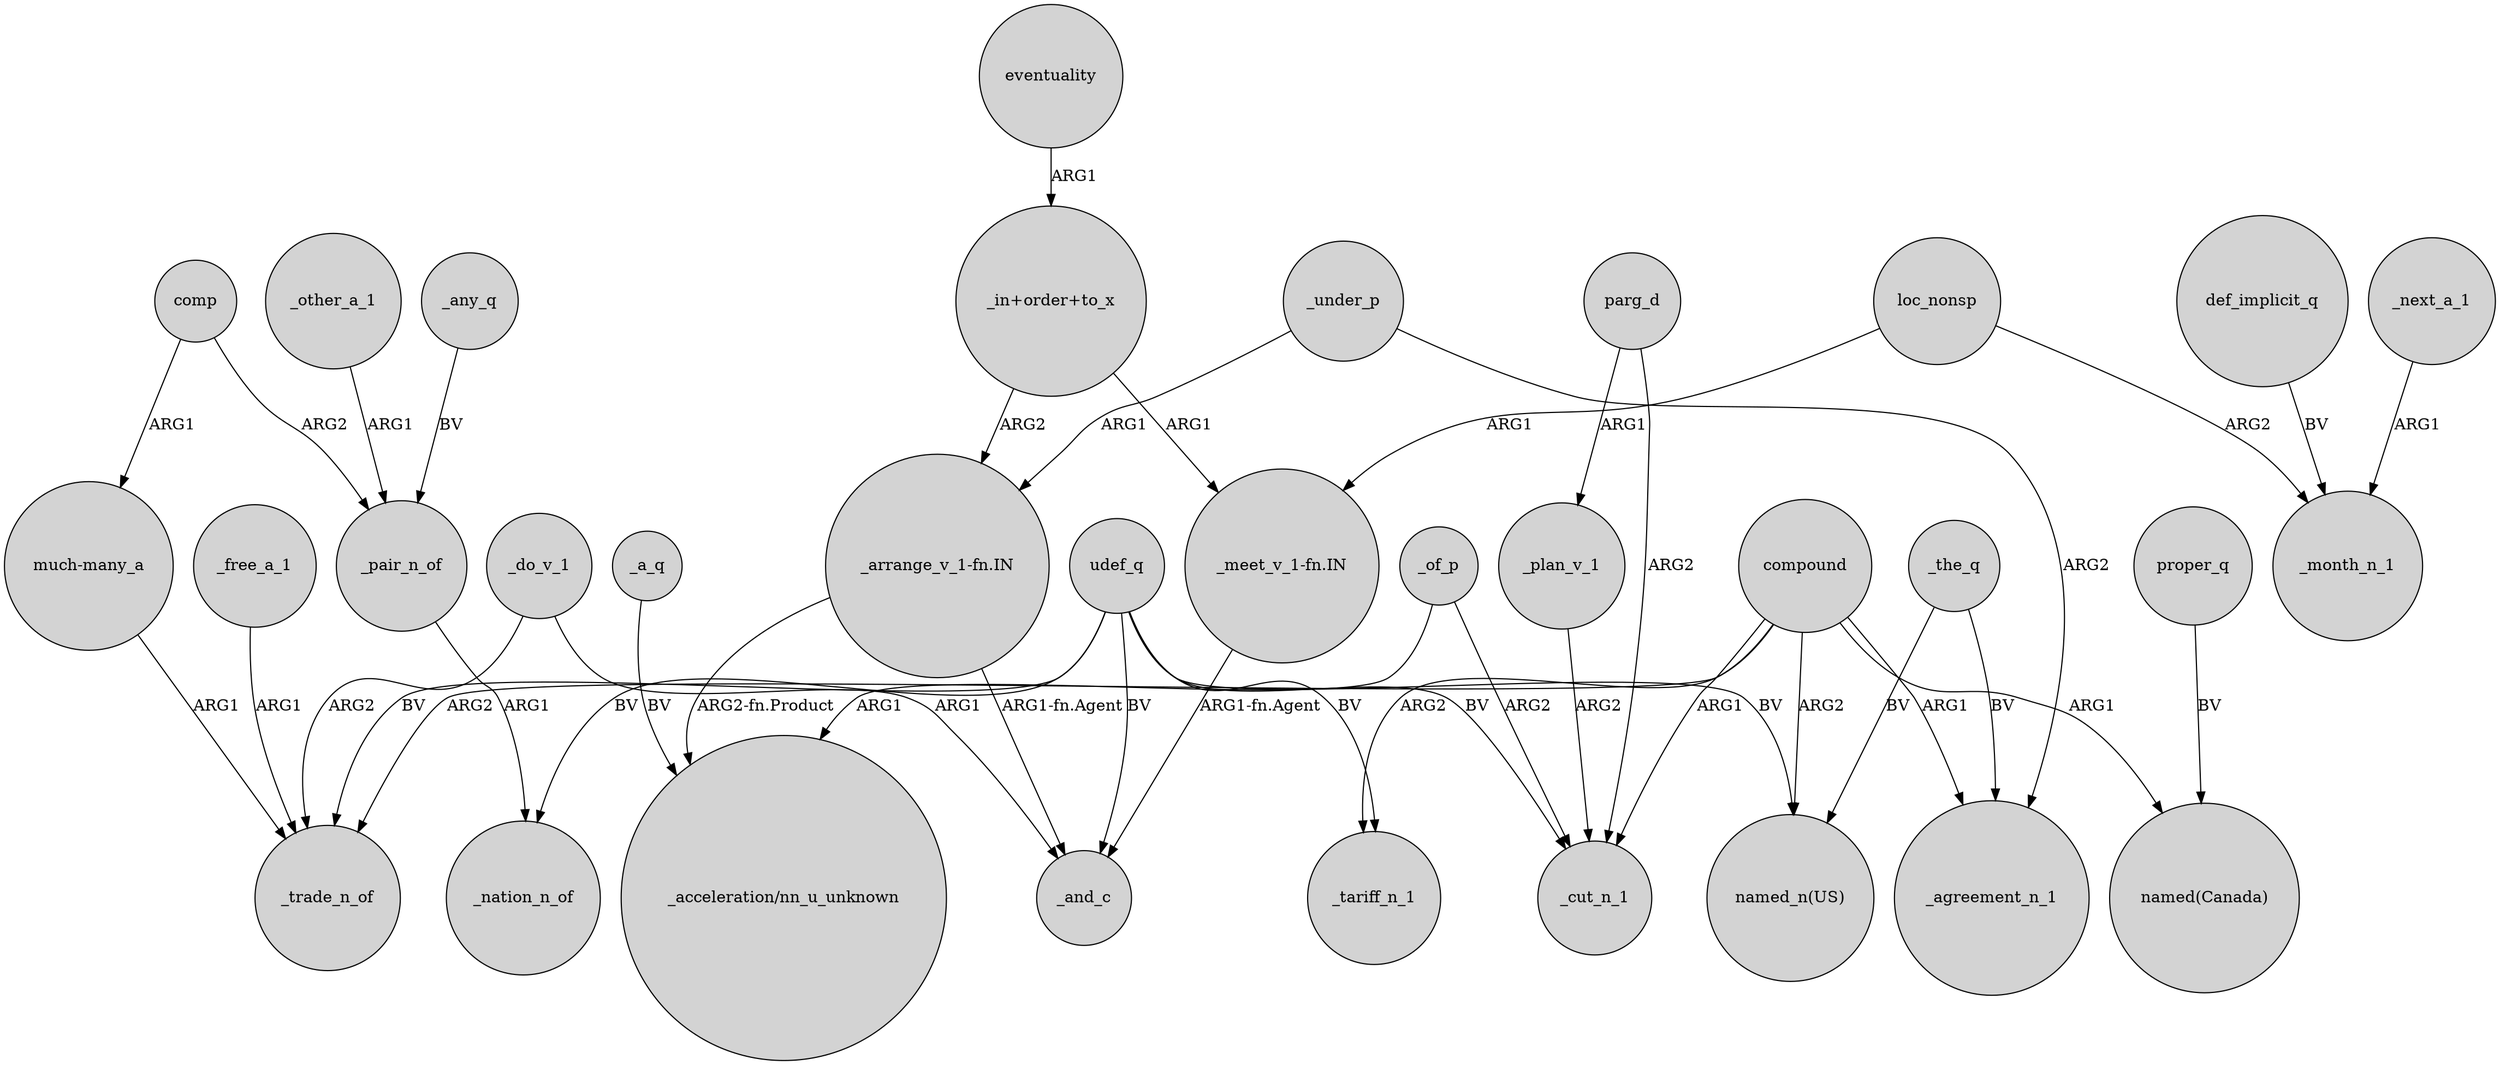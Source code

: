digraph {
	node [shape=circle style=filled]
	udef_q -> _trade_n_of [label=BV]
	def_implicit_q -> _month_n_1 [label=BV]
	"much-many_a" -> _trade_n_of [label=ARG1]
	udef_q -> "named_n(US)" [label=BV]
	"_meet_v_1-fn.IN" -> _and_c [label="ARG1-fn.Agent"]
	_do_v_1 -> _trade_n_of [label=ARG2]
	proper_q -> "named(Canada)" [label=BV]
	_under_p -> _agreement_n_1 [label=ARG2]
	parg_d -> _cut_n_1 [label=ARG2]
	parg_d -> _plan_v_1 [label=ARG1]
	_other_a_1 -> _pair_n_of [label=ARG1]
	_of_p -> "_acceleration/nn_u_unknown" [label=ARG1]
	compound -> "named_n(US)" [label=ARG2]
	_the_q -> "named_n(US)" [label=BV]
	_a_q -> "_acceleration/nn_u_unknown" [label=BV]
	eventuality -> "_in+order+to_x" [label=ARG1]
	_the_q -> _agreement_n_1 [label=BV]
	udef_q -> _tariff_n_1 [label=BV]
	comp -> "much-many_a" [label=ARG1]
	compound -> _cut_n_1 [label=ARG1]
	udef_q -> _nation_n_of [label=BV]
	_do_v_1 -> _and_c [label=ARG1]
	_any_q -> _pair_n_of [label=BV]
	_pair_n_of -> _nation_n_of [label=ARG1]
	_next_a_1 -> _month_n_1 [label=ARG1]
	"_arrange_v_1-fn.IN" -> _and_c [label="ARG1-fn.Agent"]
	compound -> _trade_n_of [label=ARG2]
	comp -> _pair_n_of [label=ARG2]
	"_arrange_v_1-fn.IN" -> "_acceleration/nn_u_unknown" [label="ARG2-fn.Product"]
	udef_q -> _cut_n_1 [label=BV]
	compound -> _agreement_n_1 [label=ARG1]
	compound -> "named(Canada)" [label=ARG1]
	_under_p -> "_arrange_v_1-fn.IN" [label=ARG1]
	_of_p -> _cut_n_1 [label=ARG2]
	loc_nonsp -> _month_n_1 [label=ARG2]
	_plan_v_1 -> _cut_n_1 [label=ARG2]
	_free_a_1 -> _trade_n_of [label=ARG1]
	udef_q -> _and_c [label=BV]
	loc_nonsp -> "_meet_v_1-fn.IN" [label=ARG1]
	"_in+order+to_x" -> "_meet_v_1-fn.IN" [label=ARG1]
	compound -> _tariff_n_1 [label=ARG2]
	"_in+order+to_x" -> "_arrange_v_1-fn.IN" [label=ARG2]
}
